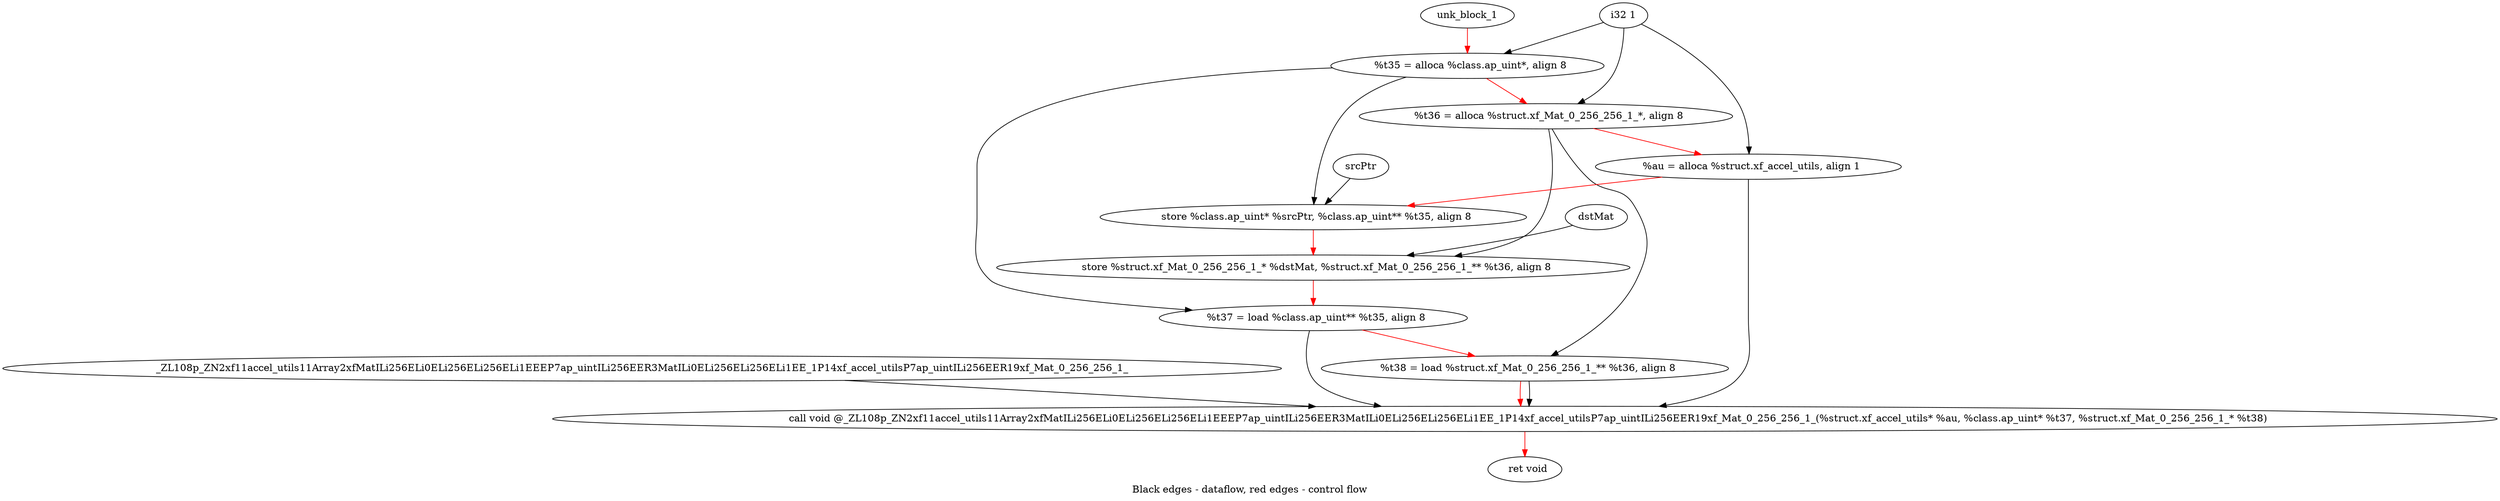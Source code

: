 digraph G {
compound=true
label="Black edges - dataflow, red edges - control flow"
"t35" [label="  %t35 = alloca %class.ap_uint*, align 8"]
"t36" [label="  %t36 = alloca %struct.xf_Mat_0_256_256_1_*, align 8"]
"au" [label="  %au = alloca %struct.xf_accel_utils, align 1"]
"_1" [label="  store %class.ap_uint* %srcPtr, %class.ap_uint** %t35, align 8"]
"_2" [label="  store %struct.xf_Mat_0_256_256_1_* %dstMat, %struct.xf_Mat_0_256_256_1_** %t36, align 8"]
"t37" [label="  %t37 = load %class.ap_uint** %t35, align 8"]
"t38" [label="  %t38 = load %struct.xf_Mat_0_256_256_1_** %t36, align 8"]
"_3" [label="  call void @_ZL108p_ZN2xf11accel_utils11Array2xfMatILi256ELi0ELi256ELi256ELi1EEEP7ap_uintILi256EER3MatILi0ELi256ELi256ELi1EE_1P14xf_accel_utilsP7ap_uintILi256EER19xf_Mat_0_256_256_1_(%struct.xf_accel_utils* %au, %class.ap_uint* %t37, %struct.xf_Mat_0_256_256_1_* %t38)"]
"_4" [label="  ret void"]
"unk_block_1" -> "t35"[color=red]
"i32 1" -> "t35"
"t35" -> "t36"[color=red weight=2]
"i32 1" -> "t36"
"t36" -> "au"[color=red weight=2]
"i32 1" -> "au"
"au" -> "_1"[color=red weight=2]
"srcPtr" -> "_1"
"t35" -> "_1"
"_1" -> "_2"[color=red weight=2]
"dstMat" -> "_2"
"t36" -> "_2"
"_2" -> "t37"[color=red weight=2]
"t35" -> "t37"
"t37" -> "t38"[color=red weight=2]
"t36" -> "t38"
"t38" -> "_3"[color=red weight=2]
"au" -> "_3"
"t37" -> "_3"
"t38" -> "_3"
"_ZL108p_ZN2xf11accel_utils11Array2xfMatILi256ELi0ELi256ELi256ELi1EEEP7ap_uintILi256EER3MatILi0ELi256ELi256ELi1EE_1P14xf_accel_utilsP7ap_uintILi256EER19xf_Mat_0_256_256_1_" -> "_3"
"_3" -> "_4"[color=red weight=2]

}
